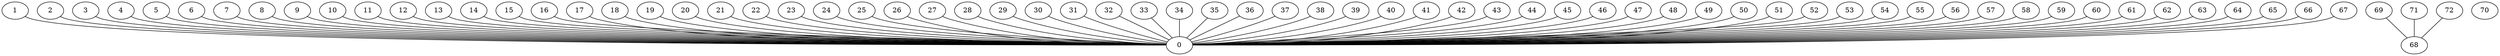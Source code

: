 graph G {
0;
1;
2;
3;
4;
5;
6;
7;
8;
9;
10;
11;
12;
13;
14;
15;
16;
17;
18;
19;
20;
21;
22;
23;
24;
25;
26;
27;
28;
29;
30;
31;
32;
33;
34;
35;
36;
37;
38;
39;
40;
41;
42;
43;
44;
45;
46;
47;
48;
49;
50;
51;
52;
53;
54;
55;
56;
57;
58;
59;
60;
61;
62;
63;
64;
65;
66;
67;
68;
69;
70;
71;
72;
4--0 ;
3--0 ;
2--0 ;
1--0 ;
6--0 ;
5--0 ;
7--0 ;
8--0 ;
10--0 ;
9--0 ;
11--0 ;
12--0 ;
14--0 ;
13--0 ;
16--0 ;
15--0 ;
17--0 ;
19--0 ;
18--0 ;
20--0 ;
21--0 ;
22--0 ;
24--0 ;
23--0 ;
27--0 ;
26--0 ;
25--0 ;
28--0 ;
31--0 ;
30--0 ;
29--0 ;
33--0 ;
32--0 ;
34--0 ;
37--0 ;
36--0 ;
35--0 ;
39--0 ;
38--0 ;
40--0 ;
41--0 ;
44--0 ;
43--0 ;
42--0 ;
47--0 ;
46--0 ;
45--0 ;
50--0 ;
49--0 ;
48--0 ;
51--0 ;
52--0 ;
53--0 ;
54--0 ;
56--0 ;
55--0 ;
59--0 ;
58--0 ;
57--0 ;
60--0 ;
61--0 ;
64--0 ;
63--0 ;
62--0 ;
65--0 ;
66--0 ;
67--0 ;
69--68 ;
72--68 ;
71--68 ;
}
